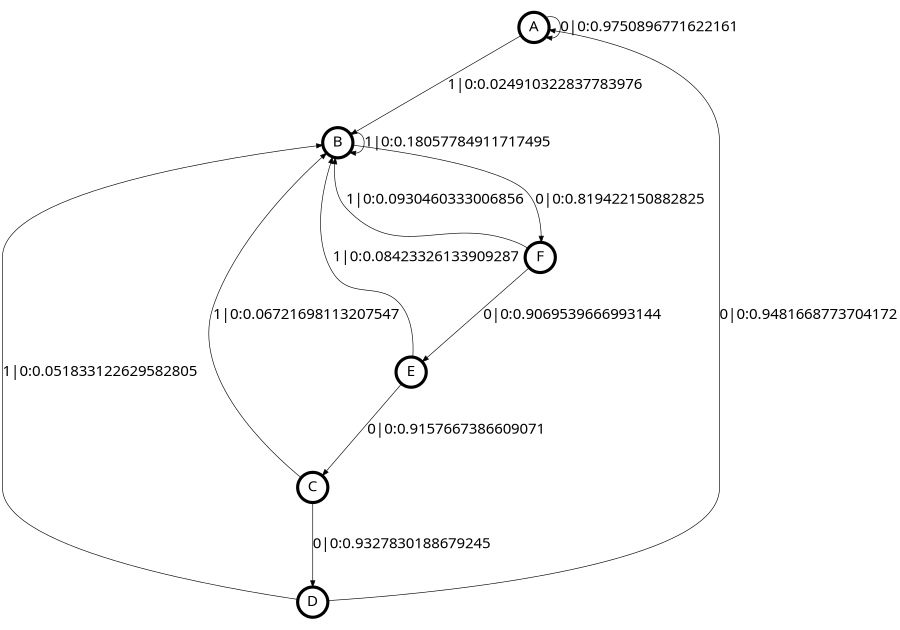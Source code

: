 digraph  {
size = "6,8.5";
ratio = "fill";
node
[shape = circle];
node [fontsize = 24];
node [penwidth = 5];
edge [fontsize = 24];
node [fontname = "CMU Serif Roman"];
graph [fontname = "CMU Serif Roman"];
edge [fontname = "CMU Serif Roman"];
A -> A [label = "0|0:0.9750896771622161\l"];
A -> B [label = "1|0:0.024910322837783976\l"];
B -> B [label = "1|0:0.18057784911717495\l"];
B -> F [label = "0|0:0.819422150882825\l"];
C -> B [label = "1|0:0.06721698113207547\l"];
C -> D [label = "0|0:0.9327830188679245\l"];
D -> A [label = "0|0:0.9481668773704172\l"];
D -> B [label = "1|0:0.051833122629582805\l"];
E -> B [label = "1|0:0.08423326133909287\l"];
E -> C [label = "0|0:0.9157667386609071\l"];
F -> B [label = "1|0:0.0930460333006856\l"];
F -> E [label = "0|0:0.9069539666993144\l"];
}